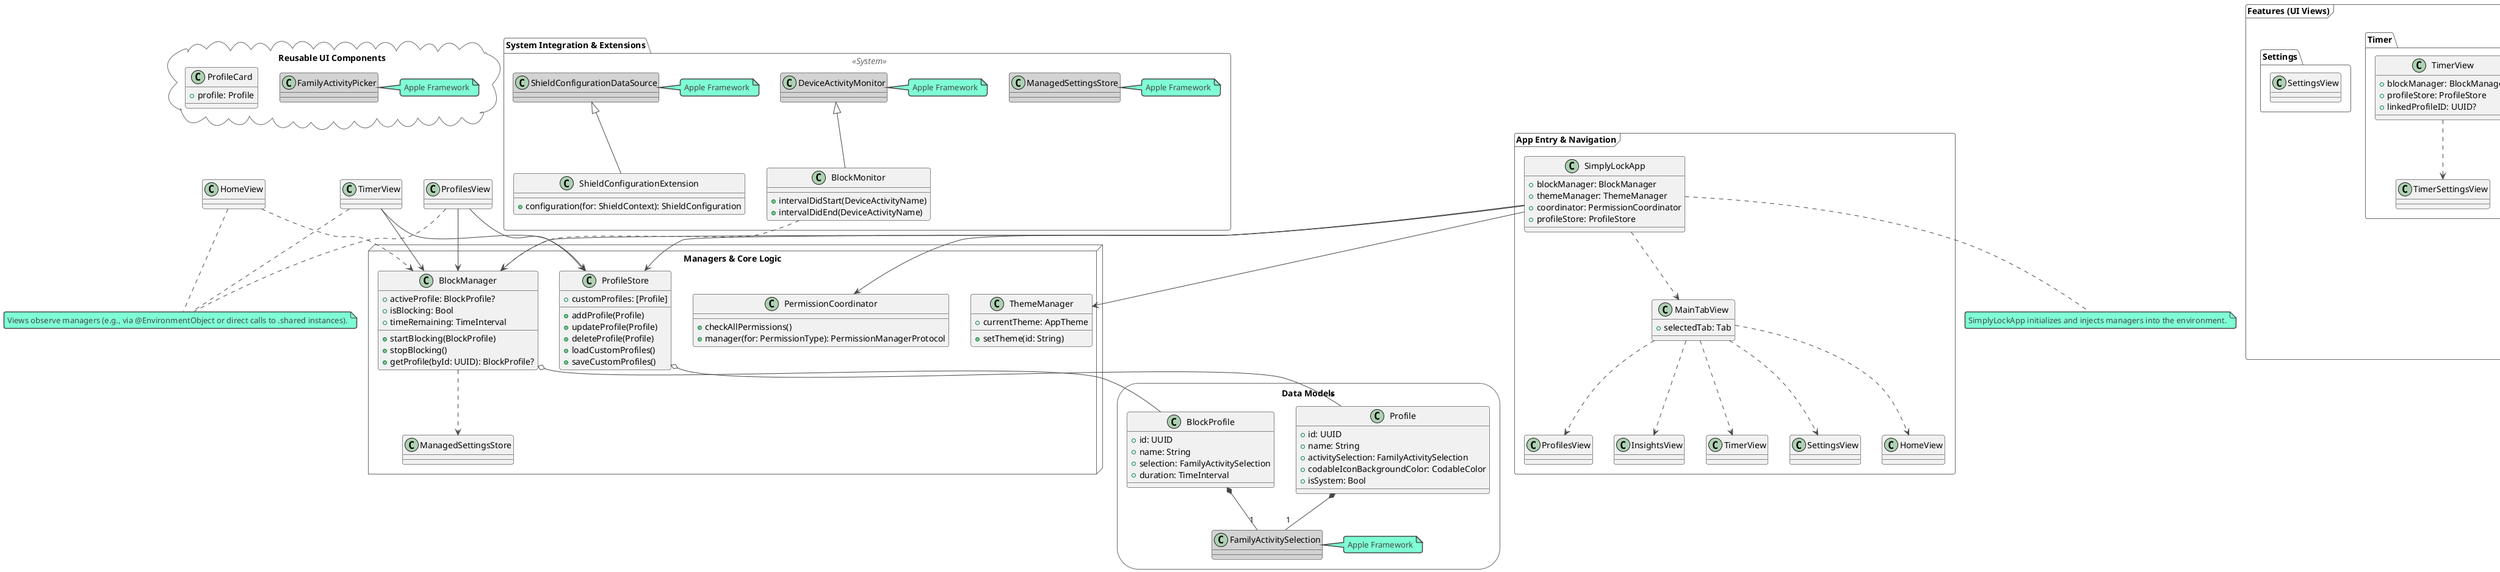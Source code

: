 @startuml SimplyLock Class Diagram

!theme vibrant

' Packages for grouping
package "App Entry & Navigation" <<Frame>> {
    class SimplyLockApp [[SimplyLock/App/SimplyLockApp.swift]] {
        + blockManager: BlockManager
        + themeManager: ThemeManager
        + coordinator: PermissionCoordinator
        + profileStore: ProfileStore
    }
    SimplyLockApp ..> MainTabView

    class MainTabView [[SimplyLock/App/MainTabView.swift]] {
        + selectedTab: Tab
    }
    MainTabView ..> HomeView
    MainTabView ..> ProfilesView
    MainTabView ..> InsightsView
    MainTabView ..> TimerView
    MainTabView ..> SettingsView
}

package "Features (UI Views)" <<Frame>> {
    package "Home" <<Folder>> {
        class HomeView [[SimplyLock/Features/Home/HomeView.swift]]
    }
    package "Profiles" <<Folder>> {
        class ProfilesView [[SimplyLock/Features/Profiles/ProfilesView.swift]] {
            + profileStore: ProfileStore
        }
        ProfilesView ..> ProfileEditorView
        ProfilesView ..> ProfileCard
        class ProfileEditorView [[SimplyLock/Features/Profiles/ProfilesView.swift]] {
            + profileStore: ProfileStore
            + activitySelection: FamilyActivitySelection
        }
        ProfileEditorView ..> FamilyActivityPicker
    }
    package "Insights" <<Folder>> {
        class InsightsView [[SimplyLock/Features/Insights/InsightsView.swift]]
    }
    package "Timer" <<Folder>> {
        class TimerView [[SimplyLock/Features/Timer/TimerView.swift]] {
            + blockManager: BlockManager
            + profileStore: ProfileStore
            + linkedProfileID: UUID?
        }
        TimerView ..> TimerSettingsView
    }
    package "Settings" <<Folder>> {
        class SettingsView [[SimplyLock/Features/Settings/SettingsView.swift]]
    }
}

package "Reusable UI Components" <<Cloud>> {
    class ProfileCard [[SimplyLock/Components/ProfileCard.swift]] {
        + profile: Profile
    }
    class FamilyActivityPicker [[https://developer.apple.com/documentation/familycontrols/familyactivitypicker]] #LightGray
    note right of FamilyActivityPicker: Apple Framework
}

package "Data Models" <<Storage>> {
    class Profile [[SimplyLock/Models/Profile.swift]] {
        + id: UUID
        + name: String
        + activitySelection: FamilyActivitySelection
        + codableIconBackgroundColor: CodableColor
        + isSystem: Bool
    }
    Profile *-- "1" FamilyActivitySelection

    class BlockProfile [[Shared/BlockManager.swift]] {
        + id: UUID
        + name: String
        + selection: FamilyActivitySelection
        + duration: TimeInterval
    }
    BlockProfile *-- "1" FamilyActivitySelection

    class FamilyActivitySelection [[https://developer.apple.com/documentation/familycontrols/familyactivityselection]] #LightGray
    note right of FamilyActivitySelection: Apple Framework
}

package "Managers & Core Logic" <<Node>> {
    class ProfileStore [[SimplyLock/Managers/ProfileStore.swift]] {
        + customProfiles: [Profile]
        + addProfile(Profile)
        + updateProfile(Profile)
        + deleteProfile(Profile)
        + loadCustomProfiles()
        + saveCustomProfiles()
    }
    ProfileStore o-- "*" Profile

    class BlockManager [[Shared/BlockManager.swift]] {
        + activeProfile: BlockProfile?
        + isBlocking: Bool
        + timeRemaining: TimeInterval
        + startBlocking(BlockProfile)
        + stopBlocking()
        + getProfile(byId: UUID): BlockProfile?
    }
    BlockManager o-- BlockProfile
    BlockManager ..> ManagedSettingsStore

    class ThemeManager [[SimplyLock/Managers/ThemeManager.swift]] {
        + currentTheme: AppTheme
        + setTheme(id: String)
    }

    class PermissionCoordinator [[SimplyLock/Managers/Permission/PermissionCoordinator.swift]] {
        + checkAllPermissions()
        + manager(for: PermissionType): PermissionManagerProtocol
    }
}

package "System Integration & Extensions" <<System>> {
    class ManagedSettingsStore [[https://developer.apple.com/documentation/managedsettings/managedsettingsstore]] #LightGray
    note right of ManagedSettingsStore: Apple Framework

    class DeviceActivityMonitor [[https://developer.apple.com/documentation/deviceactivity/deviceactivitymonitor]] #LightGray
    note right of DeviceActivityMonitor: Apple Framework

    class BlockMonitor [[BlockMonitor/BlockMonitor.swift]] extends DeviceActivityMonitor {
        + intervalDidStart(DeviceActivityName)
        + intervalDidEnd(DeviceActivityName)
    }
    BlockMonitor ..> BlockManager

    class ShieldConfigurationDataSource [[https://developer.apple.com/documentation/managedsettingsui/shieldconfigurationdatasource]] #LightGray
    note right of ShieldConfigurationDataSource: Apple Framework

    class ShieldConfigurationExtension [[BlockMonitorShield/ShieldConfigurationExtension.swift]] extends ShieldConfigurationDataSource {
        + configuration(for: ShieldContext): ShieldConfiguration
    }
}

' Relationships between packages/major components
SimplyLockApp --> ProfileStore
SimplyLockApp --> BlockManager
SimplyLockApp --> ThemeManager
SimplyLockApp --> PermissionCoordinator

ProfilesView --> ProfileStore
ProfilesView --> BlockManager
TimerView --> BlockManager
TimerView --> ProfileStore

HomeView ..> BlockManager

' Dependency notes
note "SimplyLockApp initializes and injects managers into the environment." as AppInitNote
SimplyLockApp .. AppInitNote

note "Views observe managers (e.g., via @EnvironmentObject or direct calls to .shared instances)." as ViewManagerNote
HomeView .. ViewManagerNote
ProfilesView .. ViewManagerNote
TimerView .. ViewManagerNote

@enduml
